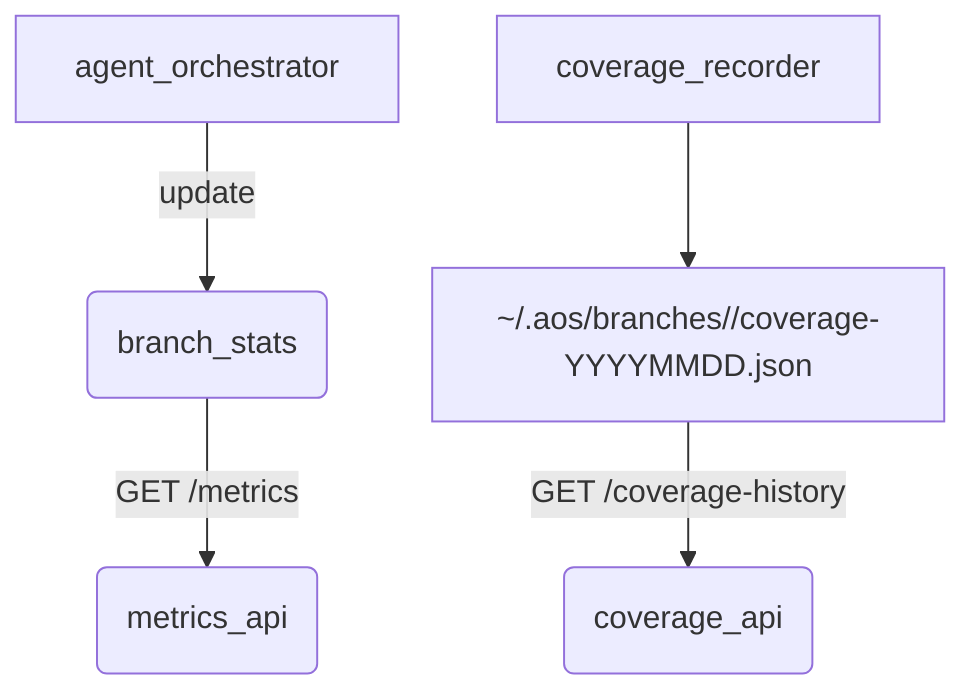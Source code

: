 graph TD
    A[agent_orchestrator] -->|update| B(branch_stats)
    B -->|GET /metrics| C(metrics_api)
    D[coverage_recorder] --> E[~/.aos/branches/<id>/coverage-YYYYMMDD.json]
    E -->|GET /coverage-history| F(coverage_api)